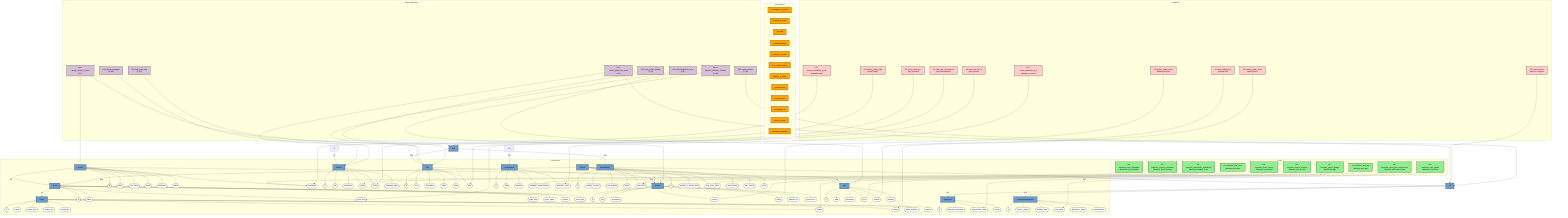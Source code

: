 graph TD
    %% Color Scheme
    classDef entity fill:#6b9cce,stroke:#333,stroke-width:2px,color:#000;
    classDef attribute fill:#fff,stroke:#666,stroke-width:1px,color:#000;
    classDef relation fill:#ffa500,stroke:#333,stroke-width:2px,color:#000;
    classDef goal fill:#90ee90,stroke:#333,stroke-width:2px,color:#000;
    classDef condition fill:#ffcccb,stroke:#333,stroke-width:2px,color:#000;
    classDef decision fill:#d8bfd8,stroke:#333,stroke-width:2px,color:#000;

    %% Subgraph for Core Entities and their Attributes
    subgraph CoreEntities
        E0[Project]:::entity
        A0_0([id]):::attribute
        A0_1([name]):::attribute
        A0_2([project_start]):::attribute
        A0_3([project_end]):::attribute
        A0_4([description]):::attribute
        A0_5([budget]):::attribute
        A0_6([status]):::attribute
        A0_7([target_audience]):::attribute
        A0_8([priority]):::attribute

        E1[Team]:::entity
        A1_0([id]):::attribute
        A1_1([name]):::attribute
        A1_2([team_size]):::attribute
        A1_3([team_start]):::attribute
        A1_4([team_status]):::attribute
        A1_5([location]):::attribute
        A1_6([team_type]):::attribute

        E2[Worker]:::entity
        A2_0([id]):::attribute
        A2_1([name]):::attribute
        A2_2([first_name]):::attribute
        A2_3([email]):::attribute
        A2_4([start_date]):::attribute
        A2_5([status]):::attribute
        A2_6([availability]):::attribute

        E3[Feature]:::entity
        A3_0([id]):::attribute
        A3_1([title]):::attribute
        A3_2([description]):::attribute
        A3_3([status]):::attribute
        A3_4([priority]):::attribute
        A3_5([estimated_effort]):::attribute

        E18[Task]:::entity
        A18_0([id]):::attribute
        A18_1([title]):::attribute
        A18_2([description]):::attribute
        A18_3([status]):::attribute
        A18_4([effort]):::attribute
        A18_5([type]):::attribute

        E20[Blocker]:::entity
        A20_0([id]):::attribute
        A20_1([title]):::attribute
        A20_2([description]):::attribute
        A20_3([severity]):::attribute
        A20_4([status]):::attribute
        A20_5([detected_on]):::attribute
        A20_6([resolved_on]):::attribute

        E12[SprintReview]:::entity
        A12_0([id]):::attribute
        A12_1([date]):::attribute
        A12_2([duration]):::attribute
        A12_3([feedback_documentation]):::attribute
        A12_4([attendees_count]):::attribute

        E14[SprintBacklog]:::entity
        A14_0([id]):::attribute
        A14_1([number_of_tasks]):::attribute
        A14_2([last_updated]):::attribute
        A14_3([status]):::attribute
        A14_4([total_effort]):::attribute

        E15[SprintGoal]:::entity
        A15_0([id]):::attribute
        A15_1([objective_description]):::attribute
        A15_2([achievement_status]):::attribute
        A15_3([benefit]):::attribute

        E4[Skill]:::entity
        A4_0([id]):::attribute
        A4_1([label]):::attribute
        A4_2([description]):::attribute
        A4_3([level]):::attribute
        A4_4([certified]):::attribute
        A4_5([category]):::attribute

        E19[DevelopmentSnapshot]:::entity
        A19_0([id]):::attribute
        A19_1([version_number]):::attribute
        A19_2([creation_date]):::attribute
        A19_3([test_status]):::attribute
        A19_4([deployment_target]):::attribute
        A19_5([documentation]):::attribute

        E22[Velocity]:::entity
        A22_0([id]):::attribute
        A22_1([number_of_sprints_used]):::attribute
        A22_2([avg._story_points]):::attribute
        A22_3([max_velocity]):::attribute
        A22_4([min_velocity]):::attribute
        A22_5([trend]):::attribute
    end

    E0 --- A0_0 & A0_1 & A0_2 & A0_3 & A0_4 & A0_5 & A0_6 & A0_7 & A0_8
    E1 --- A1_0 & A1_1 & A1_2 & A1_3 & A1_4 & A1_5 & A1_6
    E2 --- A2_0 & A2_1 & A2_2 & A2_3 & A2_4 & A2_5 & A2_6
    E3 --- A3_0 & A3_1 & A3_2 & A3_3 & A3_4 & A3_5
    E18 --- A18_0 & A18_1 & A18_2 & A18_3 & A18_4 & A18_5
    E20 --- A20_0 & A20_1 & A20_2 & A20_3 & A20_4 & A20_5 & A20_6
    E12 --- A12_0 & A12_1 & A12_2 & A12_3 & A12_4
    E14 --- A14_0 & A14_1 & A14_2 & A14_3 & A14_4
    E15 --- A15_0 & A15_1 & A15_2 & A15_3
    E4 --- A4_0 & A4_1 & A4_2 & A4_3 & A4_4 & A4_5
    E19 --- A19_0 & A19_1 & A19_2 & A19_3 & A19_4 & A19_5
    E22 --- A22_0 & A22_1 & A22_2 & A22_3 & A22_4 & A22_5

    %% Subgraph for Key Relationships
    subgraph KeyRelations
        R1[is_assigned_to_project]:::relation
        R2[belongs_to_team]:::relation
        R3[has_skill]:::relation
        R7[contains_feature]:::relation
        R10[consists_of_tasks]:::relation
        R11[is_in_sprint_backlog]:::relation
        R12[belongs_to_sprint]:::relation
        R13[pursues_goal]:::relation
        R16[is_blocked_by]:::relation
        R17[participates_in]:::relation
        R19[refers_to_team]:::relation
        R22[generates_snapshot]:::relation
    end

    E1 -- R1 --> E0
    E2 -- R2 --> E1
    E2 -- R3 --> E4
    E8 -- R7 --> E3
    E17 -- R10 --> E18
    E17 -- R11 --> E14
    E14 -- R12 --> E9
    E9 -- R13 --> E15
    E18 -- R16 --> E20
    E21 -- R17 --> E12
    E22 -- R19 --> E1
    E9 -- R22 --> E19

    %% Subgraph for Goals
    subgraph Goals
        G0["G0: maximize_team_velocity<br/>Maximize avg velocity"]:::goal
        G1["G1: minimize_project_budget<br/>Minimize budget"]:::goal
        G2["G2: maximize_feature_completion<br/>Maximize 'Done' features"]:::goal
        G3["G3: minimize_blocker_severity<br/>Minimize max severity"]:::goal
        G4["G4: maximize_stakeholder_satisfaction<br/>Maximize feedback score"]:::goal
        G5["G5: minimize_task_effort<br/>Minimize total effort"]:::goal
        G6["G6: maximize_team_availability<br/>Maximize avg availability"]:::goal
        G8["G8: maximize_sprint_goal_achievement<br/>Maximize achievement rate"]:::goal
        G9["G9: minimize_skill_gap<br/>Minimize level gap"]:::goal
        G10["G10: maximize_code_quality<br/>Maximize test status"]:::goal
    end

    G0 --> A22_2
    G1 --> A0_5
    G2 --> A3_3
    G3 --> A20_3
    G4 --> A12_3
    G5 --> A14_4
    G6 --> A2_6
    G8 --> A15_2
    G9 --> A4_3
    G10 --> A19_3

    %% Subgraph for Conditions
    subgraph Conditions
        C0["C0: project_status_active<br/>status='Active'"]:::condition
        C1["C1: worker_availability_gt_80<br/>availability>80%"]:::condition
        C2["C2: feature_priority_high<br/>priority='High'"]:::condition
        C3["C3: blocker_status_active<br/>status≠'Resolved'"]:::condition
        C4["C4: sprint_current<br/>status='In Progress'"]:::condition
        C5["C5: story_points_gt_5<br/>story_points>5"]:::condition
        C6["C6: task_type_development<br/>type='Development'"]:::condition
        C7["C7: skill_certified_true<br/>certified=True"]:::condition
        C9["C9: team_size_lte_10<br/>team_size≤10"]:::condition
        C10["C10: review_attendees_gt_3<br/>attendees_count>3"]:::condition
    end

    C0 --> A0_6
    C1 --> A2_6
    C2 --> A3_4
    C3 --> A20_4
    C4 --> E9:::entity
    C5 --> E17:::entity
    C6 --> A18_5
    C7 --> A4_4
    C9 --> A1_2
    C10 --> A12_4

    %% Subgraph for Decision Variables
    subgraph DecisionVariables
        DV0["DV0: assign_worker_to_task<br/>{0,1}"]:::decision
        DV1["DV1: select_feature_for_sprint<br/>{0,1}"]:::decision
        DV2["DV2: allocated_budget<br/>[0,1e6]"]:::decision
        DV3["DV3: story_point_estimate<br/>{1..20}"]:::decision
        DV4["DV4: task_start_date<br/>{1..30}"]:::decision
        DV5["DV5: skill_assignment_level<br/>{1..5}"]:::decision
        DV9["DV9: sprint_duration<br/>{7..30}"]:::decision
        DV10["DV10: blocker_resolution_resource<br/>[0,100]"]:::decision
    end

    DV0 --> E2
    DV0 --> E18
    DV1 --> E3
    DV1 --> E9
    DV2 --> E3
    DV3 --> E17
    DV4 --> E18
    DV5 --> E4
    DV5 --> E18
    DV9 --> E9
    DV10 --> E20